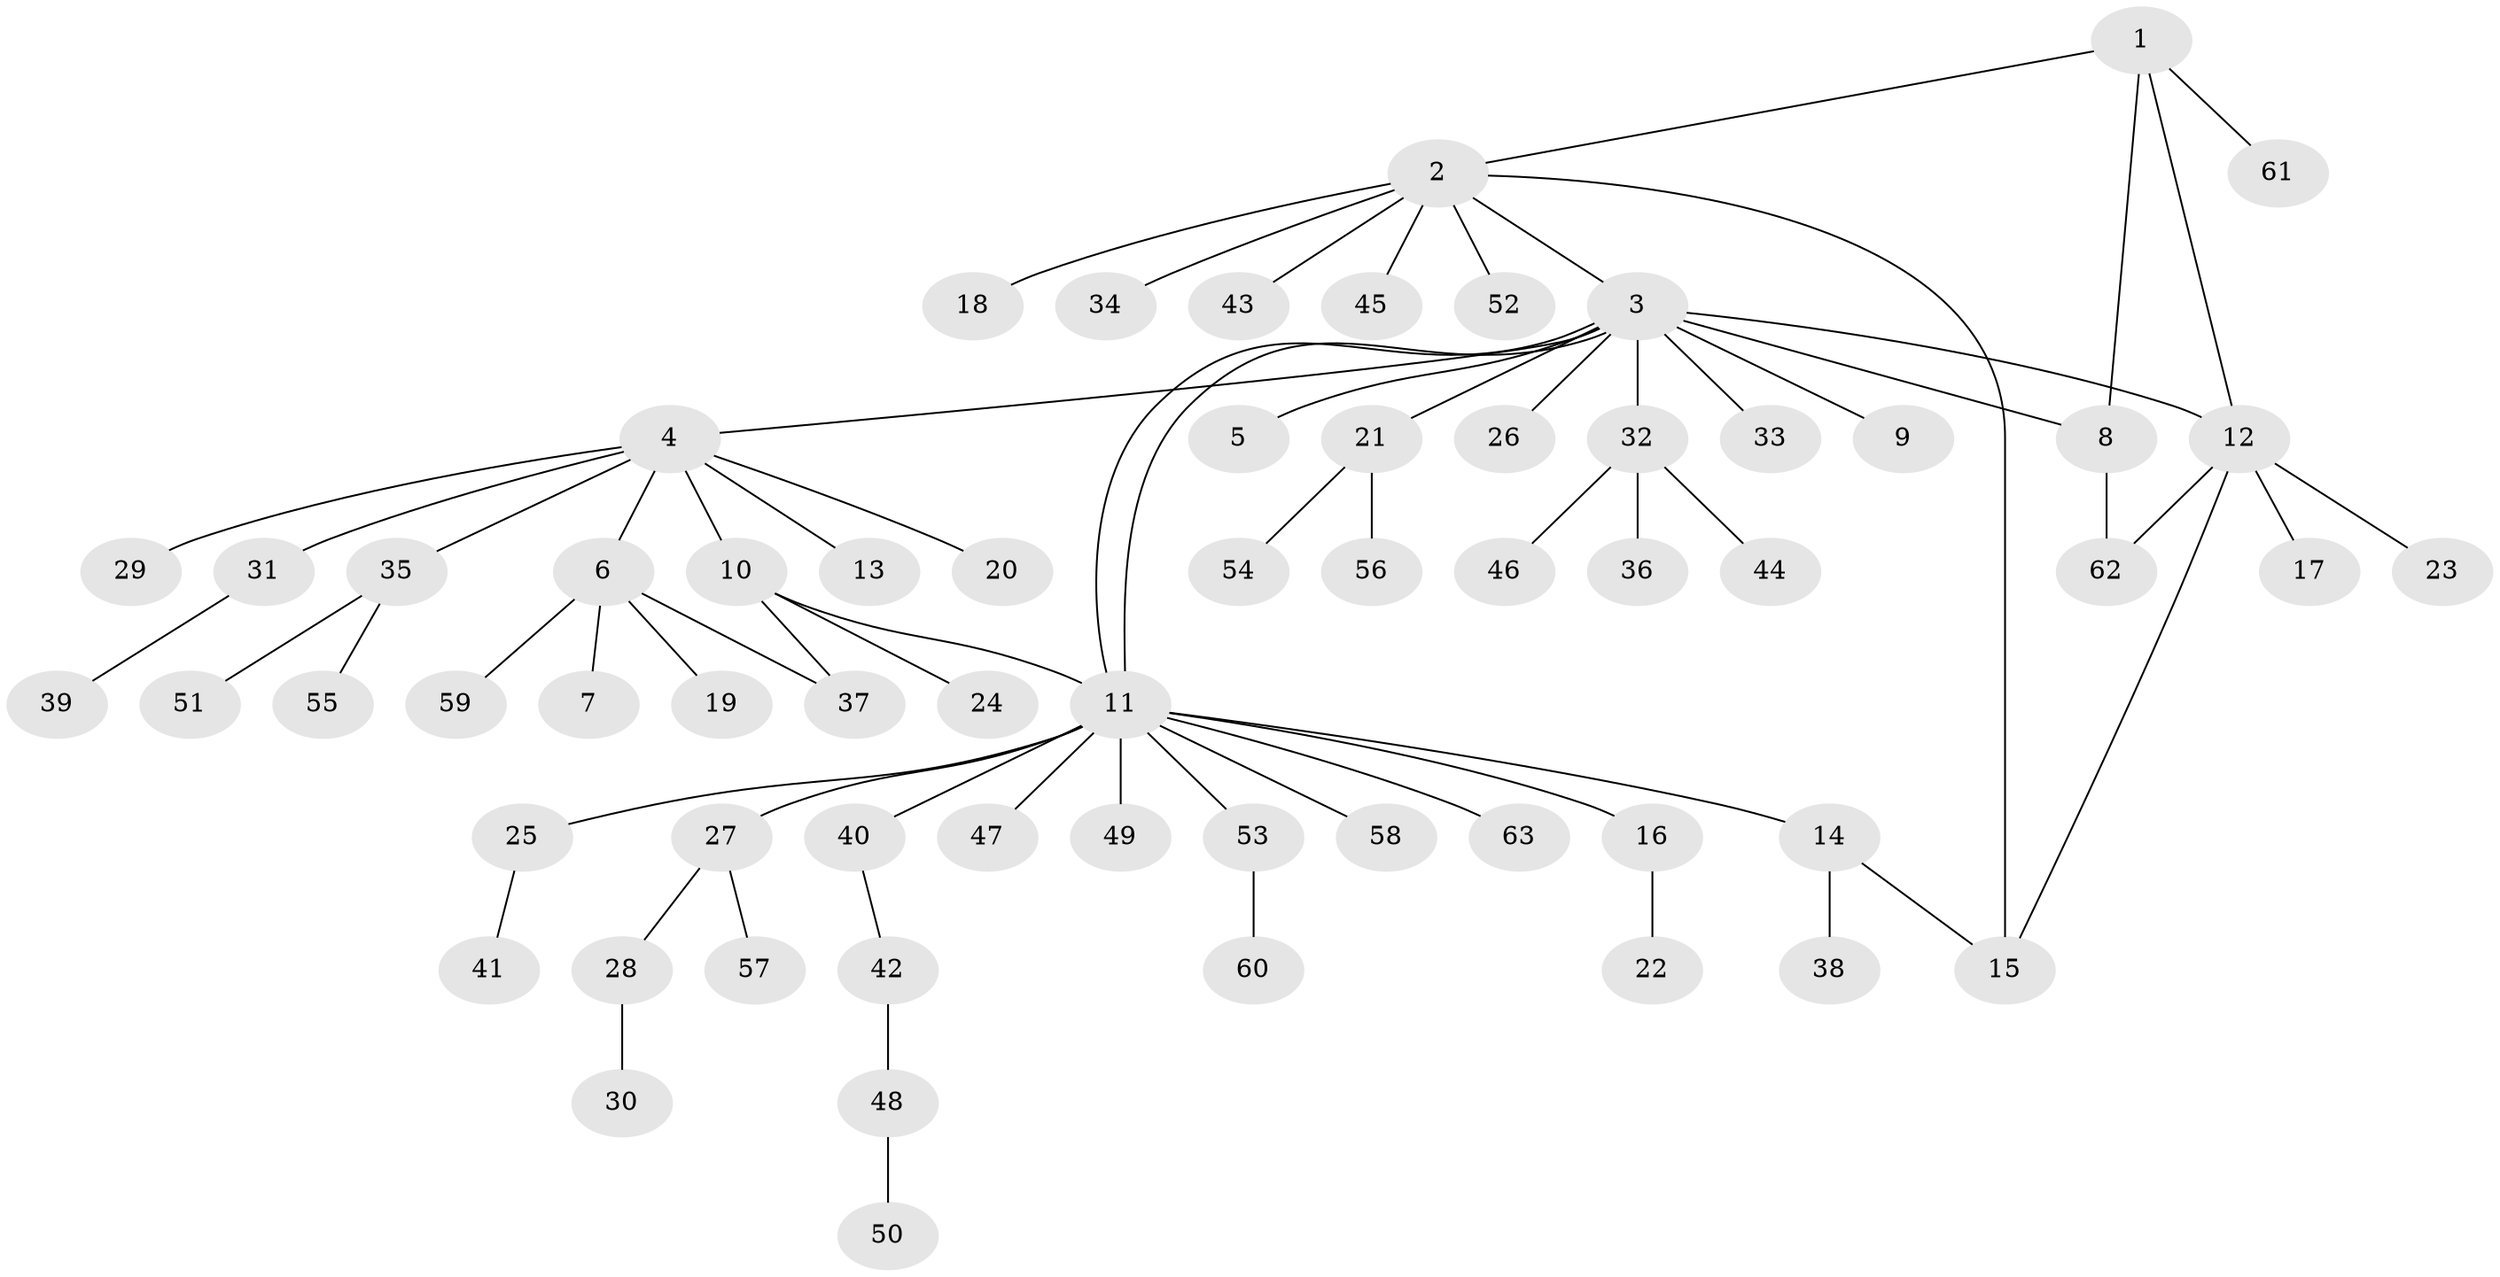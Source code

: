 // Generated by graph-tools (version 1.1) at 2025/01/03/09/25 03:01:46]
// undirected, 63 vertices, 70 edges
graph export_dot {
graph [start="1"]
  node [color=gray90,style=filled];
  1;
  2;
  3;
  4;
  5;
  6;
  7;
  8;
  9;
  10;
  11;
  12;
  13;
  14;
  15;
  16;
  17;
  18;
  19;
  20;
  21;
  22;
  23;
  24;
  25;
  26;
  27;
  28;
  29;
  30;
  31;
  32;
  33;
  34;
  35;
  36;
  37;
  38;
  39;
  40;
  41;
  42;
  43;
  44;
  45;
  46;
  47;
  48;
  49;
  50;
  51;
  52;
  53;
  54;
  55;
  56;
  57;
  58;
  59;
  60;
  61;
  62;
  63;
  1 -- 2;
  1 -- 8;
  1 -- 12;
  1 -- 61;
  2 -- 3;
  2 -- 15;
  2 -- 18;
  2 -- 34;
  2 -- 43;
  2 -- 45;
  2 -- 52;
  3 -- 4;
  3 -- 5;
  3 -- 8;
  3 -- 9;
  3 -- 11;
  3 -- 11;
  3 -- 12;
  3 -- 21;
  3 -- 26;
  3 -- 32;
  3 -- 33;
  4 -- 6;
  4 -- 10;
  4 -- 13;
  4 -- 20;
  4 -- 29;
  4 -- 31;
  4 -- 35;
  6 -- 7;
  6 -- 19;
  6 -- 37;
  6 -- 59;
  8 -- 62;
  10 -- 11;
  10 -- 24;
  10 -- 37;
  11 -- 14;
  11 -- 16;
  11 -- 25;
  11 -- 27;
  11 -- 40;
  11 -- 47;
  11 -- 49;
  11 -- 53;
  11 -- 58;
  11 -- 63;
  12 -- 15;
  12 -- 17;
  12 -- 23;
  12 -- 62;
  14 -- 15;
  14 -- 38;
  16 -- 22;
  21 -- 54;
  21 -- 56;
  25 -- 41;
  27 -- 28;
  27 -- 57;
  28 -- 30;
  31 -- 39;
  32 -- 36;
  32 -- 44;
  32 -- 46;
  35 -- 51;
  35 -- 55;
  40 -- 42;
  42 -- 48;
  48 -- 50;
  53 -- 60;
}

